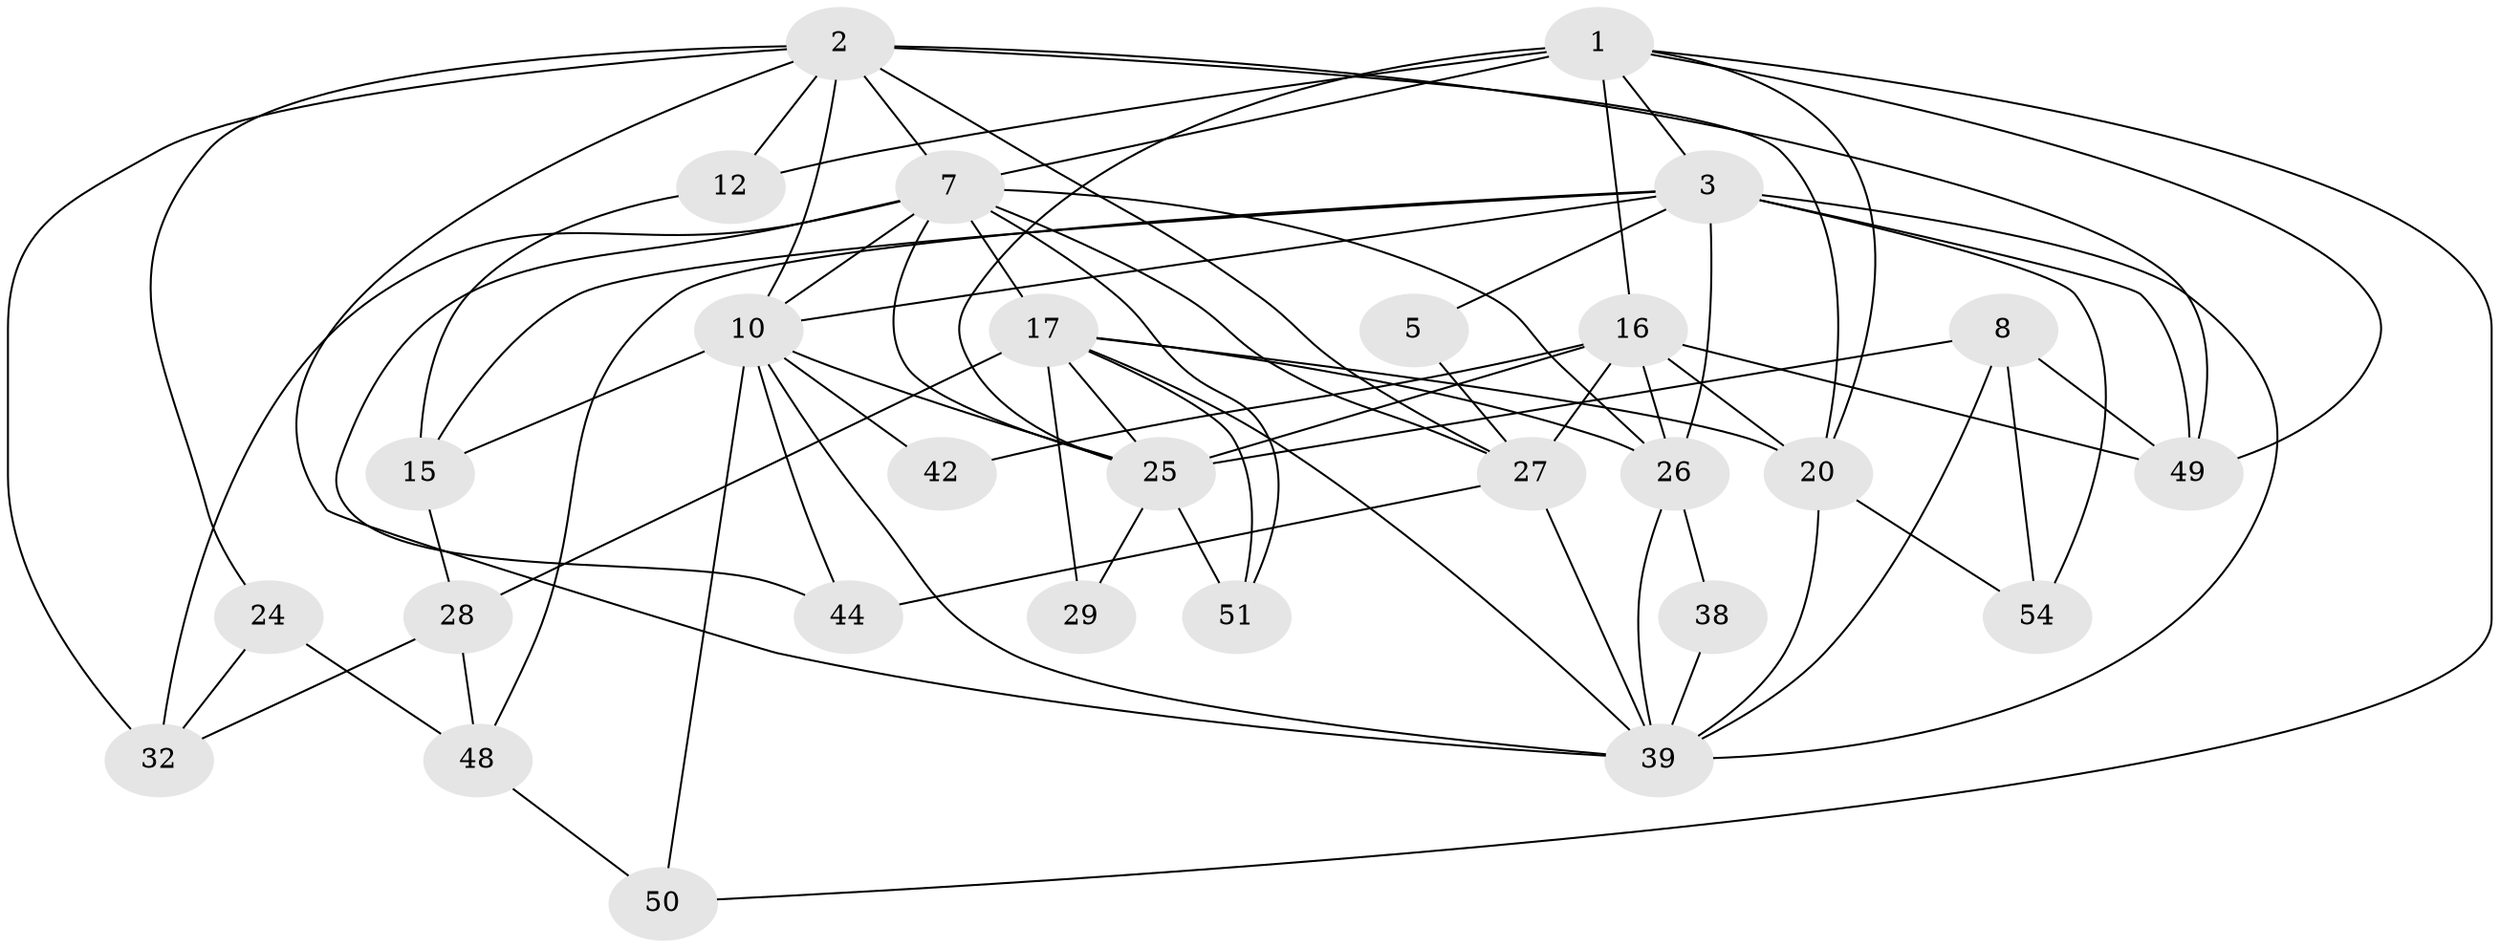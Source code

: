// original degree distribution, {3: 0.2982456140350877, 6: 0.03508771929824561, 4: 0.2807017543859649, 2: 0.10526315789473684, 5: 0.21052631578947367, 8: 0.017543859649122806, 7: 0.05263157894736842}
// Generated by graph-tools (version 1.1) at 2025/15/03/09/25 04:15:18]
// undirected, 28 vertices, 73 edges
graph export_dot {
graph [start="1"]
  node [color=gray90,style=filled];
  1 [super="+9"];
  2 [super="+18"];
  3 [super="+31+6+4"];
  5;
  7 [super="+14+13"];
  8;
  10 [super="+11+36+33"];
  12;
  15 [super="+35+19"];
  16 [super="+43+55"];
  17 [super="+37"];
  20 [super="+53"];
  24 [super="+46"];
  25;
  26 [super="+30"];
  27 [super="+40+34"];
  28;
  29;
  32;
  38;
  39 [super="+47"];
  42;
  44;
  48;
  49;
  50;
  51;
  54;
  1 -- 7;
  1 -- 12 [weight=2];
  1 -- 49;
  1 -- 50;
  1 -- 20;
  1 -- 25;
  1 -- 3;
  1 -- 16;
  2 -- 49;
  2 -- 32;
  2 -- 10;
  2 -- 24;
  2 -- 12;
  2 -- 20;
  2 -- 7;
  2 -- 27;
  2 -- 39;
  3 -- 49;
  3 -- 54 [weight=2];
  3 -- 15 [weight=2];
  3 -- 5;
  3 -- 39 [weight=2];
  3 -- 48;
  3 -- 26;
  3 -- 10;
  5 -- 27;
  7 -- 32 [weight=2];
  7 -- 25;
  7 -- 10;
  7 -- 51;
  7 -- 44;
  7 -- 27;
  7 -- 17;
  7 -- 26;
  8 -- 49;
  8 -- 25;
  8 -- 54;
  8 -- 39;
  10 -- 50;
  10 -- 25;
  10 -- 44;
  10 -- 42;
  10 -- 15 [weight=2];
  10 -- 39;
  12 -- 15;
  15 -- 28;
  16 -- 49;
  16 -- 26;
  16 -- 42;
  16 -- 20;
  16 -- 25;
  16 -- 27;
  17 -- 28;
  17 -- 29;
  17 -- 20;
  17 -- 51;
  17 -- 25;
  17 -- 39;
  17 -- 26;
  20 -- 54 [weight=2];
  20 -- 39;
  24 -- 32;
  24 -- 48;
  25 -- 29;
  25 -- 51;
  26 -- 39;
  26 -- 38;
  27 -- 44;
  27 -- 39;
  28 -- 32;
  28 -- 48;
  38 -- 39;
  48 -- 50;
}
